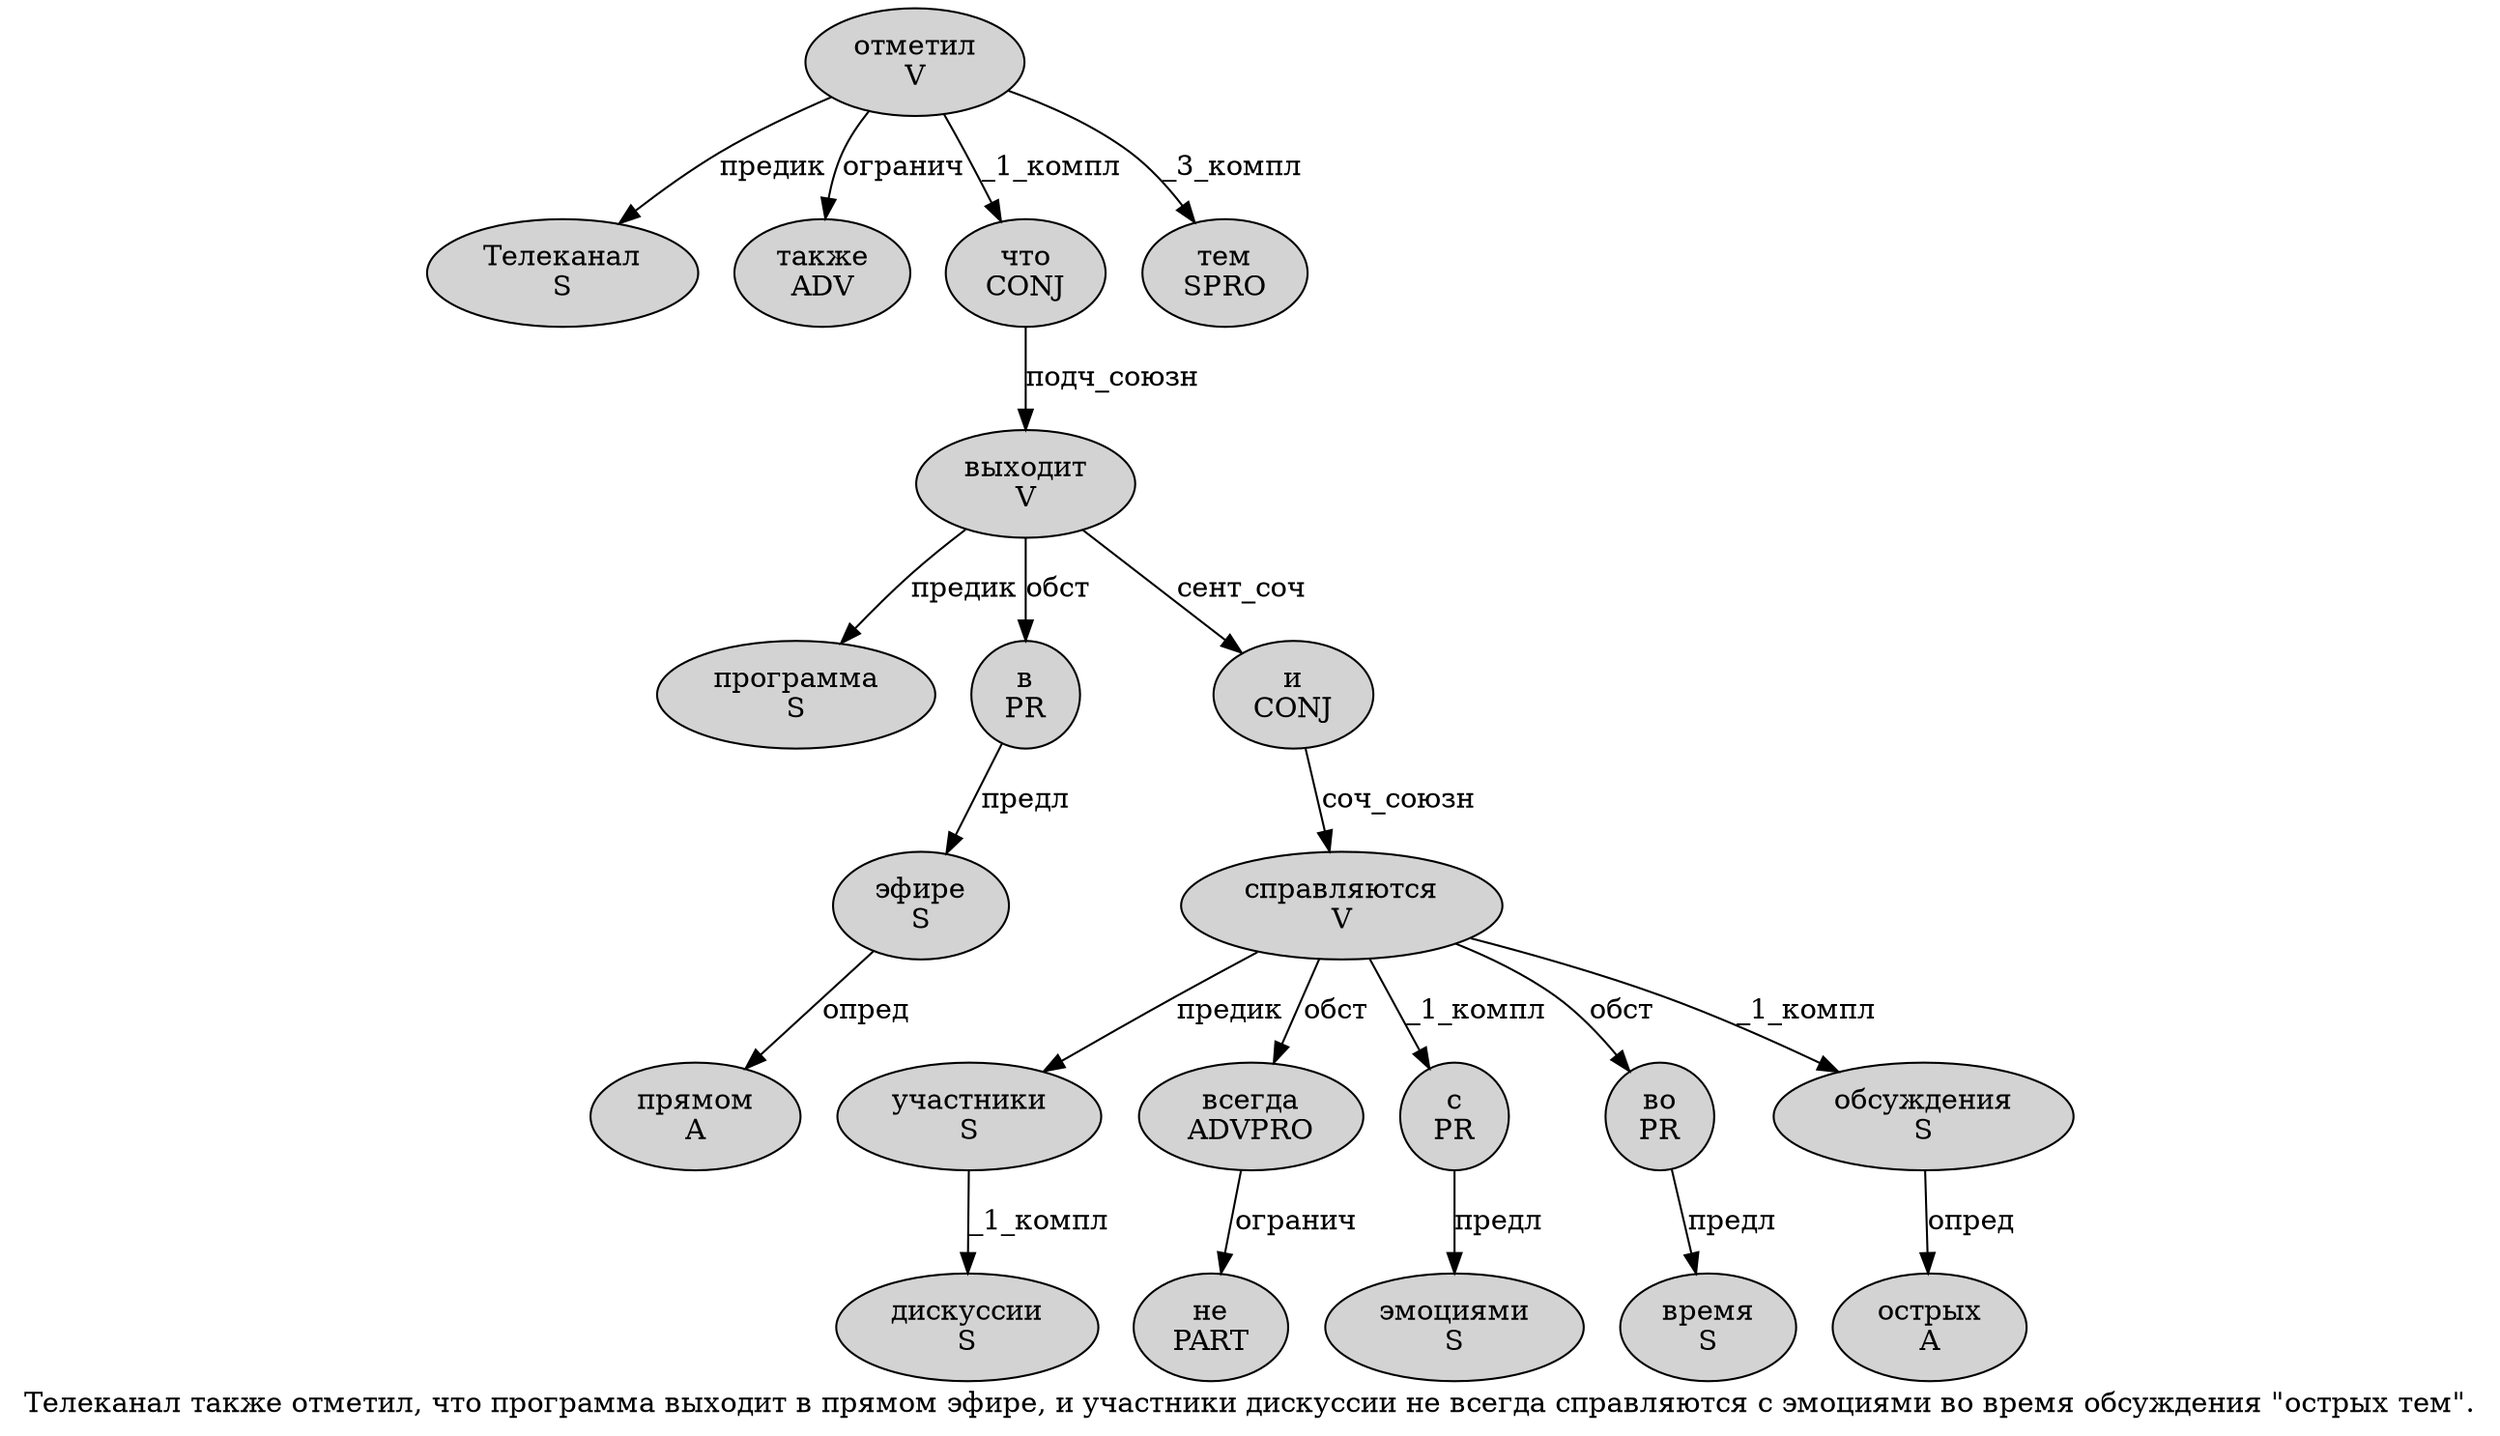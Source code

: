 digraph SENTENCE_1074 {
	graph [label="Телеканал также отметил, что программа выходит в прямом эфире, и участники дискуссии не всегда справляются с эмоциями во время обсуждения \"острых тем\"."]
	node [style=filled]
		0 [label="Телеканал
S" color="" fillcolor=lightgray penwidth=1 shape=ellipse]
		1 [label="также
ADV" color="" fillcolor=lightgray penwidth=1 shape=ellipse]
		2 [label="отметил
V" color="" fillcolor=lightgray penwidth=1 shape=ellipse]
		4 [label="что
CONJ" color="" fillcolor=lightgray penwidth=1 shape=ellipse]
		5 [label="программа
S" color="" fillcolor=lightgray penwidth=1 shape=ellipse]
		6 [label="выходит
V" color="" fillcolor=lightgray penwidth=1 shape=ellipse]
		7 [label="в
PR" color="" fillcolor=lightgray penwidth=1 shape=ellipse]
		8 [label="прямом
A" color="" fillcolor=lightgray penwidth=1 shape=ellipse]
		9 [label="эфире
S" color="" fillcolor=lightgray penwidth=1 shape=ellipse]
		11 [label="и
CONJ" color="" fillcolor=lightgray penwidth=1 shape=ellipse]
		12 [label="участники
S" color="" fillcolor=lightgray penwidth=1 shape=ellipse]
		13 [label="дискуссии
S" color="" fillcolor=lightgray penwidth=1 shape=ellipse]
		14 [label="не
PART" color="" fillcolor=lightgray penwidth=1 shape=ellipse]
		15 [label="всегда
ADVPRO" color="" fillcolor=lightgray penwidth=1 shape=ellipse]
		16 [label="справляются
V" color="" fillcolor=lightgray penwidth=1 shape=ellipse]
		17 [label="с
PR" color="" fillcolor=lightgray penwidth=1 shape=ellipse]
		18 [label="эмоциями
S" color="" fillcolor=lightgray penwidth=1 shape=ellipse]
		19 [label="во
PR" color="" fillcolor=lightgray penwidth=1 shape=ellipse]
		20 [label="время
S" color="" fillcolor=lightgray penwidth=1 shape=ellipse]
		21 [label="обсуждения
S" color="" fillcolor=lightgray penwidth=1 shape=ellipse]
		23 [label="острых
A" color="" fillcolor=lightgray penwidth=1 shape=ellipse]
		24 [label="тем
SPRO" color="" fillcolor=lightgray penwidth=1 shape=ellipse]
			11 -> 16 [label="соч_союзн"]
			6 -> 5 [label="предик"]
			6 -> 7 [label="обст"]
			6 -> 11 [label="сент_соч"]
			9 -> 8 [label="опред"]
			12 -> 13 [label="_1_компл"]
			4 -> 6 [label="подч_союзн"]
			19 -> 20 [label="предл"]
			17 -> 18 [label="предл"]
			7 -> 9 [label="предл"]
			15 -> 14 [label="огранич"]
			21 -> 23 [label="опред"]
			16 -> 12 [label="предик"]
			16 -> 15 [label="обст"]
			16 -> 17 [label="_1_компл"]
			16 -> 19 [label="обст"]
			16 -> 21 [label="_1_компл"]
			2 -> 0 [label="предик"]
			2 -> 1 [label="огранич"]
			2 -> 4 [label="_1_компл"]
			2 -> 24 [label="_3_компл"]
}